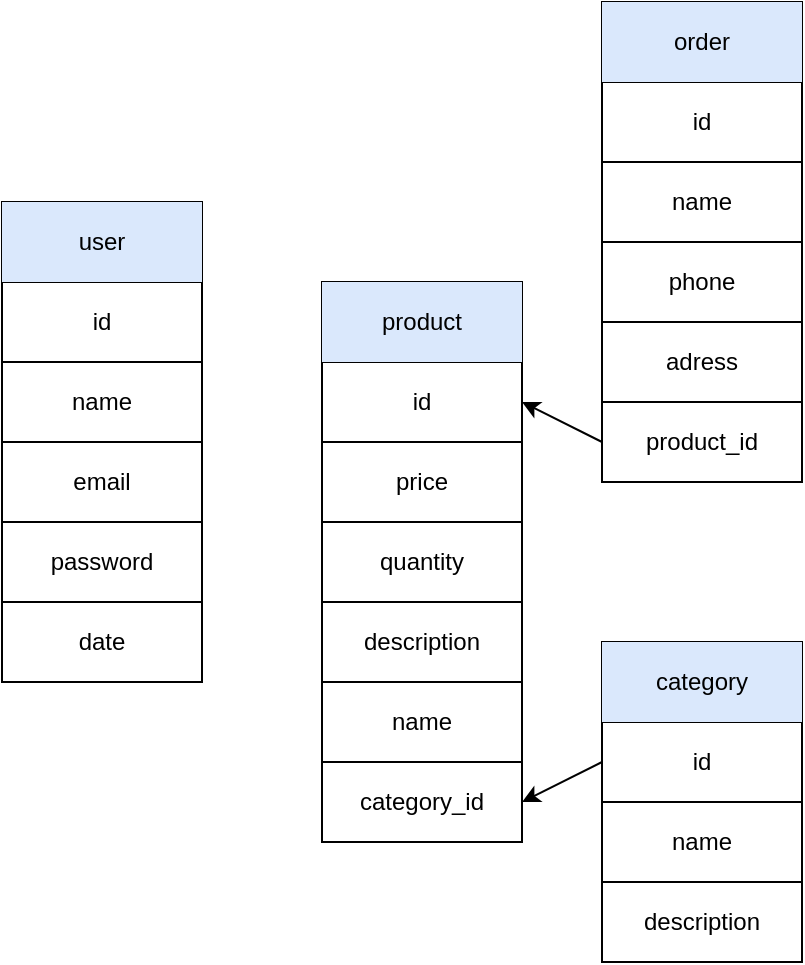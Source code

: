 <mxfile version="20.3.0" type="device"><diagram id="faXWWkMJ2TlRhJnh79nx" name="Страница 1"><mxGraphModel dx="1038" dy="649" grid="1" gridSize="10" guides="1" tooltips="1" connect="1" arrows="1" fold="1" page="1" pageScale="1" pageWidth="827" pageHeight="1169" math="0" shadow="0"><root><mxCell id="0"/><mxCell id="1" parent="0"/><mxCell id="bgn5_e6n6sCI6Q5L3Vno-2" value="" style="shape=table;startSize=0;container=1;collapsible=0;childLayout=tableLayout;" vertex="1" parent="1"><mxGeometry x="60" y="160" width="100" height="240" as="geometry"/></mxCell><mxCell id="bgn5_e6n6sCI6Q5L3Vno-3" value="" style="shape=tableRow;horizontal=0;startSize=0;swimlaneHead=0;swimlaneBody=0;top=0;left=0;bottom=0;right=0;collapsible=0;dropTarget=0;fillColor=none;points=[[0,0.5],[1,0.5]];portConstraint=eastwest;" vertex="1" parent="bgn5_e6n6sCI6Q5L3Vno-2"><mxGeometry width="100" height="40" as="geometry"/></mxCell><mxCell id="bgn5_e6n6sCI6Q5L3Vno-4" value="user&lt;br&gt;" style="shape=partialRectangle;html=1;whiteSpace=wrap;connectable=0;overflow=hidden;fillColor=#dae8fc;top=0;left=0;bottom=0;right=0;pointerEvents=1;strokeColor=#6c8ebf;" vertex="1" parent="bgn5_e6n6sCI6Q5L3Vno-3"><mxGeometry width="100" height="40" as="geometry"><mxRectangle width="100" height="40" as="alternateBounds"/></mxGeometry></mxCell><mxCell id="bgn5_e6n6sCI6Q5L3Vno-37" style="shape=tableRow;horizontal=0;startSize=0;swimlaneHead=0;swimlaneBody=0;top=0;left=0;bottom=0;right=0;collapsible=0;dropTarget=0;fillColor=none;points=[[0,0.5],[1,0.5]];portConstraint=eastwest;" vertex="1" parent="bgn5_e6n6sCI6Q5L3Vno-2"><mxGeometry y="40" width="100" height="40" as="geometry"/></mxCell><mxCell id="bgn5_e6n6sCI6Q5L3Vno-38" value="id" style="shape=partialRectangle;html=1;whiteSpace=wrap;connectable=0;overflow=hidden;fillColor=none;top=0;left=0;bottom=0;right=0;pointerEvents=1;" vertex="1" parent="bgn5_e6n6sCI6Q5L3Vno-37"><mxGeometry width="100" height="40" as="geometry"><mxRectangle width="100" height="40" as="alternateBounds"/></mxGeometry></mxCell><mxCell id="bgn5_e6n6sCI6Q5L3Vno-7" value="" style="shape=tableRow;horizontal=0;startSize=0;swimlaneHead=0;swimlaneBody=0;top=0;left=0;bottom=0;right=0;collapsible=0;dropTarget=0;fillColor=none;points=[[0,0.5],[1,0.5]];portConstraint=eastwest;" vertex="1" parent="bgn5_e6n6sCI6Q5L3Vno-2"><mxGeometry y="80" width="100" height="40" as="geometry"/></mxCell><mxCell id="bgn5_e6n6sCI6Q5L3Vno-8" value="name" style="shape=partialRectangle;html=1;whiteSpace=wrap;connectable=0;overflow=hidden;fillColor=none;top=0;left=0;bottom=0;right=0;pointerEvents=1;" vertex="1" parent="bgn5_e6n6sCI6Q5L3Vno-7"><mxGeometry width="100" height="40" as="geometry"><mxRectangle width="100" height="40" as="alternateBounds"/></mxGeometry></mxCell><mxCell id="bgn5_e6n6sCI6Q5L3Vno-11" value="" style="shape=tableRow;horizontal=0;startSize=0;swimlaneHead=0;swimlaneBody=0;top=0;left=0;bottom=0;right=0;collapsible=0;dropTarget=0;fillColor=none;points=[[0,0.5],[1,0.5]];portConstraint=eastwest;" vertex="1" parent="bgn5_e6n6sCI6Q5L3Vno-2"><mxGeometry y="120" width="100" height="40" as="geometry"/></mxCell><mxCell id="bgn5_e6n6sCI6Q5L3Vno-12" value="email" style="shape=partialRectangle;html=1;whiteSpace=wrap;connectable=0;overflow=hidden;fillColor=none;top=0;left=0;bottom=0;right=0;pointerEvents=1;" vertex="1" parent="bgn5_e6n6sCI6Q5L3Vno-11"><mxGeometry width="100" height="40" as="geometry"><mxRectangle width="100" height="40" as="alternateBounds"/></mxGeometry></mxCell><mxCell id="bgn5_e6n6sCI6Q5L3Vno-9" value="" style="shape=tableRow;horizontal=0;startSize=0;swimlaneHead=0;swimlaneBody=0;top=0;left=0;bottom=0;right=0;collapsible=0;dropTarget=0;fillColor=none;points=[[0,0.5],[1,0.5]];portConstraint=eastwest;" vertex="1" parent="bgn5_e6n6sCI6Q5L3Vno-2"><mxGeometry y="160" width="100" height="40" as="geometry"/></mxCell><mxCell id="bgn5_e6n6sCI6Q5L3Vno-10" value="password" style="shape=partialRectangle;html=1;whiteSpace=wrap;connectable=0;overflow=hidden;fillColor=none;top=0;left=0;bottom=0;right=0;pointerEvents=1;" vertex="1" parent="bgn5_e6n6sCI6Q5L3Vno-9"><mxGeometry width="100" height="40" as="geometry"><mxRectangle width="100" height="40" as="alternateBounds"/></mxGeometry></mxCell><mxCell id="bgn5_e6n6sCI6Q5L3Vno-5" value="" style="shape=tableRow;horizontal=0;startSize=0;swimlaneHead=0;swimlaneBody=0;top=0;left=0;bottom=0;right=0;collapsible=0;dropTarget=0;fillColor=none;points=[[0,0.5],[1,0.5]];portConstraint=eastwest;" vertex="1" parent="bgn5_e6n6sCI6Q5L3Vno-2"><mxGeometry y="200" width="100" height="40" as="geometry"/></mxCell><mxCell id="bgn5_e6n6sCI6Q5L3Vno-6" value="date" style="shape=partialRectangle;html=1;whiteSpace=wrap;connectable=0;overflow=hidden;fillColor=none;top=0;left=0;bottom=0;right=0;pointerEvents=1;" vertex="1" parent="bgn5_e6n6sCI6Q5L3Vno-5"><mxGeometry width="100" height="40" as="geometry"><mxRectangle width="100" height="40" as="alternateBounds"/></mxGeometry></mxCell><mxCell id="bgn5_e6n6sCI6Q5L3Vno-13" value="" style="shape=table;startSize=0;container=1;collapsible=0;childLayout=tableLayout;" vertex="1" parent="1"><mxGeometry x="220" y="200" width="100" height="280" as="geometry"/></mxCell><mxCell id="bgn5_e6n6sCI6Q5L3Vno-14" value="" style="shape=tableRow;horizontal=0;startSize=0;swimlaneHead=0;swimlaneBody=0;top=0;left=0;bottom=0;right=0;collapsible=0;dropTarget=0;fillColor=none;points=[[0,0.5],[1,0.5]];portConstraint=eastwest;" vertex="1" parent="bgn5_e6n6sCI6Q5L3Vno-13"><mxGeometry width="100" height="40" as="geometry"/></mxCell><mxCell id="bgn5_e6n6sCI6Q5L3Vno-15" value="product" style="shape=partialRectangle;html=1;whiteSpace=wrap;connectable=0;overflow=hidden;fillColor=#dae8fc;top=0;left=0;bottom=0;right=0;pointerEvents=1;strokeColor=#6c8ebf;" vertex="1" parent="bgn5_e6n6sCI6Q5L3Vno-14"><mxGeometry width="100" height="40" as="geometry"><mxRectangle width="100" height="40" as="alternateBounds"/></mxGeometry></mxCell><mxCell id="bgn5_e6n6sCI6Q5L3Vno-29" style="shape=tableRow;horizontal=0;startSize=0;swimlaneHead=0;swimlaneBody=0;top=0;left=0;bottom=0;right=0;collapsible=0;dropTarget=0;fillColor=none;points=[[0,0.5],[1,0.5]];portConstraint=eastwest;" vertex="1" parent="bgn5_e6n6sCI6Q5L3Vno-13"><mxGeometry y="40" width="100" height="40" as="geometry"/></mxCell><mxCell id="bgn5_e6n6sCI6Q5L3Vno-30" value="id" style="shape=partialRectangle;html=1;whiteSpace=wrap;connectable=0;overflow=hidden;fillColor=none;top=0;left=0;bottom=0;right=0;pointerEvents=1;" vertex="1" parent="bgn5_e6n6sCI6Q5L3Vno-29"><mxGeometry width="100" height="40" as="geometry"><mxRectangle width="100" height="40" as="alternateBounds"/></mxGeometry></mxCell><mxCell id="bgn5_e6n6sCI6Q5L3Vno-16" value="" style="shape=tableRow;horizontal=0;startSize=0;swimlaneHead=0;swimlaneBody=0;top=0;left=0;bottom=0;right=0;collapsible=0;dropTarget=0;fillColor=none;points=[[0,0.5],[1,0.5]];portConstraint=eastwest;" vertex="1" parent="bgn5_e6n6sCI6Q5L3Vno-13"><mxGeometry y="80" width="100" height="40" as="geometry"/></mxCell><mxCell id="bgn5_e6n6sCI6Q5L3Vno-17" value="price" style="shape=partialRectangle;html=1;whiteSpace=wrap;connectable=0;overflow=hidden;fillColor=none;top=0;left=0;bottom=0;right=0;pointerEvents=1;" vertex="1" parent="bgn5_e6n6sCI6Q5L3Vno-16"><mxGeometry width="100" height="40" as="geometry"><mxRectangle width="100" height="40" as="alternateBounds"/></mxGeometry></mxCell><mxCell id="bgn5_e6n6sCI6Q5L3Vno-18" value="" style="shape=tableRow;horizontal=0;startSize=0;swimlaneHead=0;swimlaneBody=0;top=0;left=0;bottom=0;right=0;collapsible=0;dropTarget=0;fillColor=none;points=[[0,0.5],[1,0.5]];portConstraint=eastwest;" vertex="1" parent="bgn5_e6n6sCI6Q5L3Vno-13"><mxGeometry y="120" width="100" height="40" as="geometry"/></mxCell><mxCell id="bgn5_e6n6sCI6Q5L3Vno-19" value="quantity" style="shape=partialRectangle;html=1;whiteSpace=wrap;connectable=0;overflow=hidden;fillColor=none;top=0;left=0;bottom=0;right=0;pointerEvents=1;" vertex="1" parent="bgn5_e6n6sCI6Q5L3Vno-18"><mxGeometry width="100" height="40" as="geometry"><mxRectangle width="100" height="40" as="alternateBounds"/></mxGeometry></mxCell><mxCell id="bgn5_e6n6sCI6Q5L3Vno-31" style="shape=tableRow;horizontal=0;startSize=0;swimlaneHead=0;swimlaneBody=0;top=0;left=0;bottom=0;right=0;collapsible=0;dropTarget=0;fillColor=none;points=[[0,0.5],[1,0.5]];portConstraint=eastwest;" vertex="1" parent="bgn5_e6n6sCI6Q5L3Vno-13"><mxGeometry y="160" width="100" height="40" as="geometry"/></mxCell><mxCell id="bgn5_e6n6sCI6Q5L3Vno-32" value="description" style="shape=partialRectangle;html=1;whiteSpace=wrap;connectable=0;overflow=hidden;fillColor=none;top=0;left=0;bottom=0;right=0;pointerEvents=1;" vertex="1" parent="bgn5_e6n6sCI6Q5L3Vno-31"><mxGeometry width="100" height="40" as="geometry"><mxRectangle width="100" height="40" as="alternateBounds"/></mxGeometry></mxCell><mxCell id="bgn5_e6n6sCI6Q5L3Vno-20" value="" style="shape=tableRow;horizontal=0;startSize=0;swimlaneHead=0;swimlaneBody=0;top=0;left=0;bottom=0;right=0;collapsible=0;dropTarget=0;fillColor=none;points=[[0,0.5],[1,0.5]];portConstraint=eastwest;" vertex="1" parent="bgn5_e6n6sCI6Q5L3Vno-13"><mxGeometry y="200" width="100" height="40" as="geometry"/></mxCell><mxCell id="bgn5_e6n6sCI6Q5L3Vno-21" value="name" style="shape=partialRectangle;html=1;whiteSpace=wrap;connectable=0;overflow=hidden;fillColor=none;top=0;left=0;bottom=0;right=0;pointerEvents=1;" vertex="1" parent="bgn5_e6n6sCI6Q5L3Vno-20"><mxGeometry width="100" height="40" as="geometry"><mxRectangle width="100" height="40" as="alternateBounds"/></mxGeometry></mxCell><mxCell id="bgn5_e6n6sCI6Q5L3Vno-33" style="shape=tableRow;horizontal=0;startSize=0;swimlaneHead=0;swimlaneBody=0;top=0;left=0;bottom=0;right=0;collapsible=0;dropTarget=0;fillColor=none;points=[[0,0.5],[1,0.5]];portConstraint=eastwest;" vertex="1" parent="bgn5_e6n6sCI6Q5L3Vno-13"><mxGeometry y="240" width="100" height="40" as="geometry"/></mxCell><mxCell id="bgn5_e6n6sCI6Q5L3Vno-34" value="category_id" style="shape=partialRectangle;html=1;whiteSpace=wrap;connectable=0;overflow=hidden;fillColor=none;top=0;left=0;bottom=0;right=0;pointerEvents=1;" vertex="1" parent="bgn5_e6n6sCI6Q5L3Vno-33"><mxGeometry width="100" height="40" as="geometry"><mxRectangle width="100" height="40" as="alternateBounds"/></mxGeometry></mxCell><mxCell id="bgn5_e6n6sCI6Q5L3Vno-22" value="" style="shape=table;startSize=0;container=1;collapsible=0;childLayout=tableLayout;" vertex="1" parent="1"><mxGeometry x="360" y="380" width="100" height="160" as="geometry"/></mxCell><mxCell id="bgn5_e6n6sCI6Q5L3Vno-23" value="" style="shape=tableRow;horizontal=0;startSize=0;swimlaneHead=0;swimlaneBody=0;top=0;left=0;bottom=0;right=0;collapsible=0;dropTarget=0;fillColor=none;points=[[0,0.5],[1,0.5]];portConstraint=eastwest;" vertex="1" parent="bgn5_e6n6sCI6Q5L3Vno-22"><mxGeometry width="100" height="40" as="geometry"/></mxCell><mxCell id="bgn5_e6n6sCI6Q5L3Vno-24" value="category" style="shape=partialRectangle;html=1;whiteSpace=wrap;connectable=0;overflow=hidden;fillColor=#dae8fc;top=0;left=0;bottom=0;right=0;pointerEvents=1;strokeColor=#6c8ebf;" vertex="1" parent="bgn5_e6n6sCI6Q5L3Vno-23"><mxGeometry width="100" height="40" as="geometry"><mxRectangle width="100" height="40" as="alternateBounds"/></mxGeometry></mxCell><mxCell id="bgn5_e6n6sCI6Q5L3Vno-35" style="shape=tableRow;horizontal=0;startSize=0;swimlaneHead=0;swimlaneBody=0;top=0;left=0;bottom=0;right=0;collapsible=0;dropTarget=0;fillColor=none;points=[[0,0.5],[1,0.5]];portConstraint=eastwest;" vertex="1" parent="bgn5_e6n6sCI6Q5L3Vno-22"><mxGeometry y="40" width="100" height="40" as="geometry"/></mxCell><mxCell id="bgn5_e6n6sCI6Q5L3Vno-36" value="id" style="shape=partialRectangle;html=1;whiteSpace=wrap;connectable=0;overflow=hidden;fillColor=none;top=0;left=0;bottom=0;right=0;pointerEvents=1;" vertex="1" parent="bgn5_e6n6sCI6Q5L3Vno-35"><mxGeometry width="100" height="40" as="geometry"><mxRectangle width="100" height="40" as="alternateBounds"/></mxGeometry></mxCell><mxCell id="bgn5_e6n6sCI6Q5L3Vno-25" value="" style="shape=tableRow;horizontal=0;startSize=0;swimlaneHead=0;swimlaneBody=0;top=0;left=0;bottom=0;right=0;collapsible=0;dropTarget=0;fillColor=none;points=[[0,0.5],[1,0.5]];portConstraint=eastwest;" vertex="1" parent="bgn5_e6n6sCI6Q5L3Vno-22"><mxGeometry y="80" width="100" height="40" as="geometry"/></mxCell><mxCell id="bgn5_e6n6sCI6Q5L3Vno-26" value="name" style="shape=partialRectangle;html=1;whiteSpace=wrap;connectable=0;overflow=hidden;fillColor=none;top=0;left=0;bottom=0;right=0;pointerEvents=1;" vertex="1" parent="bgn5_e6n6sCI6Q5L3Vno-25"><mxGeometry width="100" height="40" as="geometry"><mxRectangle width="100" height="40" as="alternateBounds"/></mxGeometry></mxCell><mxCell id="bgn5_e6n6sCI6Q5L3Vno-27" value="" style="shape=tableRow;horizontal=0;startSize=0;swimlaneHead=0;swimlaneBody=0;top=0;left=0;bottom=0;right=0;collapsible=0;dropTarget=0;fillColor=none;points=[[0,0.5],[1,0.5]];portConstraint=eastwest;" vertex="1" parent="bgn5_e6n6sCI6Q5L3Vno-22"><mxGeometry y="120" width="100" height="40" as="geometry"/></mxCell><mxCell id="bgn5_e6n6sCI6Q5L3Vno-28" value="description" style="shape=partialRectangle;html=1;whiteSpace=wrap;connectable=0;overflow=hidden;fillColor=none;top=0;left=0;bottom=0;right=0;pointerEvents=1;" vertex="1" parent="bgn5_e6n6sCI6Q5L3Vno-27"><mxGeometry width="100" height="40" as="geometry"><mxRectangle width="100" height="40" as="alternateBounds"/></mxGeometry></mxCell><mxCell id="bgn5_e6n6sCI6Q5L3Vno-41" value="" style="endArrow=classic;html=1;rounded=0;exitX=0;exitY=0.5;exitDx=0;exitDy=0;entryX=1;entryY=0.5;entryDx=0;entryDy=0;" edge="1" parent="1" source="bgn5_e6n6sCI6Q5L3Vno-35" target="bgn5_e6n6sCI6Q5L3Vno-33"><mxGeometry width="50" height="50" relative="1" as="geometry"><mxPoint x="390" y="260" as="sourcePoint"/><mxPoint x="440" y="210" as="targetPoint"/></mxGeometry></mxCell><mxCell id="bgn5_e6n6sCI6Q5L3Vno-49" value="" style="shape=table;startSize=0;container=1;collapsible=0;childLayout=tableLayout;gradientColor=none;" vertex="1" parent="1"><mxGeometry x="360" y="60" width="100" height="240" as="geometry"/></mxCell><mxCell id="bgn5_e6n6sCI6Q5L3Vno-50" value="" style="shape=tableRow;horizontal=0;startSize=0;swimlaneHead=0;swimlaneBody=0;top=0;left=0;bottom=0;right=0;collapsible=0;dropTarget=0;fillColor=none;points=[[0,0.5],[1,0.5]];portConstraint=eastwest;" vertex="1" parent="bgn5_e6n6sCI6Q5L3Vno-49"><mxGeometry width="100" height="40" as="geometry"/></mxCell><mxCell id="bgn5_e6n6sCI6Q5L3Vno-51" value="order" style="shape=partialRectangle;html=1;whiteSpace=wrap;connectable=0;overflow=hidden;fillColor=#dae8fc;top=0;left=0;bottom=0;right=0;pointerEvents=1;strokeColor=#6c8ebf;" vertex="1" parent="bgn5_e6n6sCI6Q5L3Vno-50"><mxGeometry width="100" height="40" as="geometry"><mxRectangle width="100" height="40" as="alternateBounds"/></mxGeometry></mxCell><mxCell id="bgn5_e6n6sCI6Q5L3Vno-61" style="shape=tableRow;horizontal=0;startSize=0;swimlaneHead=0;swimlaneBody=0;top=0;left=0;bottom=0;right=0;collapsible=0;dropTarget=0;fillColor=none;points=[[0,0.5],[1,0.5]];portConstraint=eastwest;" vertex="1" parent="bgn5_e6n6sCI6Q5L3Vno-49"><mxGeometry y="40" width="100" height="40" as="geometry"/></mxCell><mxCell id="bgn5_e6n6sCI6Q5L3Vno-62" value="id" style="shape=partialRectangle;html=1;whiteSpace=wrap;connectable=0;overflow=hidden;fillColor=none;top=0;left=0;bottom=0;right=0;pointerEvents=1;" vertex="1" parent="bgn5_e6n6sCI6Q5L3Vno-61"><mxGeometry width="100" height="40" as="geometry"><mxRectangle width="100" height="40" as="alternateBounds"/></mxGeometry></mxCell><mxCell id="bgn5_e6n6sCI6Q5L3Vno-52" value="" style="shape=tableRow;horizontal=0;startSize=0;swimlaneHead=0;swimlaneBody=0;top=0;left=0;bottom=0;right=0;collapsible=0;dropTarget=0;fillColor=none;points=[[0,0.5],[1,0.5]];portConstraint=eastwest;" vertex="1" parent="bgn5_e6n6sCI6Q5L3Vno-49"><mxGeometry y="80" width="100" height="40" as="geometry"/></mxCell><mxCell id="bgn5_e6n6sCI6Q5L3Vno-53" value="name&lt;br&gt;" style="shape=partialRectangle;html=1;whiteSpace=wrap;connectable=0;overflow=hidden;fillColor=none;top=0;left=0;bottom=0;right=0;pointerEvents=1;" vertex="1" parent="bgn5_e6n6sCI6Q5L3Vno-52"><mxGeometry width="100" height="40" as="geometry"><mxRectangle width="100" height="40" as="alternateBounds"/></mxGeometry></mxCell><mxCell id="bgn5_e6n6sCI6Q5L3Vno-54" value="" style="shape=tableRow;horizontal=0;startSize=0;swimlaneHead=0;swimlaneBody=0;top=0;left=0;bottom=0;right=0;collapsible=0;dropTarget=0;fillColor=none;points=[[0,0.5],[1,0.5]];portConstraint=eastwest;" vertex="1" parent="bgn5_e6n6sCI6Q5L3Vno-49"><mxGeometry y="120" width="100" height="40" as="geometry"/></mxCell><mxCell id="bgn5_e6n6sCI6Q5L3Vno-55" value="phone" style="shape=partialRectangle;html=1;whiteSpace=wrap;connectable=0;overflow=hidden;fillColor=none;top=0;left=0;bottom=0;right=0;pointerEvents=1;" vertex="1" parent="bgn5_e6n6sCI6Q5L3Vno-54"><mxGeometry width="100" height="40" as="geometry"><mxRectangle width="100" height="40" as="alternateBounds"/></mxGeometry></mxCell><mxCell id="bgn5_e6n6sCI6Q5L3Vno-56" value="" style="shape=tableRow;horizontal=0;startSize=0;swimlaneHead=0;swimlaneBody=0;top=0;left=0;bottom=0;right=0;collapsible=0;dropTarget=0;fillColor=none;points=[[0,0.5],[1,0.5]];portConstraint=eastwest;" vertex="1" parent="bgn5_e6n6sCI6Q5L3Vno-49"><mxGeometry y="160" width="100" height="40" as="geometry"/></mxCell><mxCell id="bgn5_e6n6sCI6Q5L3Vno-57" value="adress" style="shape=partialRectangle;html=1;whiteSpace=wrap;connectable=0;overflow=hidden;fillColor=none;top=0;left=0;bottom=0;right=0;pointerEvents=1;" vertex="1" parent="bgn5_e6n6sCI6Q5L3Vno-56"><mxGeometry width="100" height="40" as="geometry"><mxRectangle width="100" height="40" as="alternateBounds"/></mxGeometry></mxCell><mxCell id="bgn5_e6n6sCI6Q5L3Vno-58" style="shape=tableRow;horizontal=0;startSize=0;swimlaneHead=0;swimlaneBody=0;top=0;left=0;bottom=0;right=0;collapsible=0;dropTarget=0;fillColor=none;points=[[0,0.5],[1,0.5]];portConstraint=eastwest;" vertex="1" parent="bgn5_e6n6sCI6Q5L3Vno-49"><mxGeometry y="200" width="100" height="40" as="geometry"/></mxCell><mxCell id="bgn5_e6n6sCI6Q5L3Vno-59" value="product_id" style="shape=partialRectangle;html=1;whiteSpace=wrap;connectable=0;overflow=hidden;fillColor=none;top=0;left=0;bottom=0;right=0;pointerEvents=1;" vertex="1" parent="bgn5_e6n6sCI6Q5L3Vno-58"><mxGeometry width="100" height="40" as="geometry"><mxRectangle width="100" height="40" as="alternateBounds"/></mxGeometry></mxCell><mxCell id="bgn5_e6n6sCI6Q5L3Vno-60" value="" style="endArrow=classic;html=1;rounded=0;exitX=0;exitY=0.5;exitDx=0;exitDy=0;entryX=1;entryY=0.5;entryDx=0;entryDy=0;" edge="1" parent="1" source="bgn5_e6n6sCI6Q5L3Vno-58" target="bgn5_e6n6sCI6Q5L3Vno-29"><mxGeometry width="50" height="50" relative="1" as="geometry"><mxPoint x="390" y="260" as="sourcePoint"/><mxPoint x="440" y="210" as="targetPoint"/></mxGeometry></mxCell></root></mxGraphModel></diagram></mxfile>